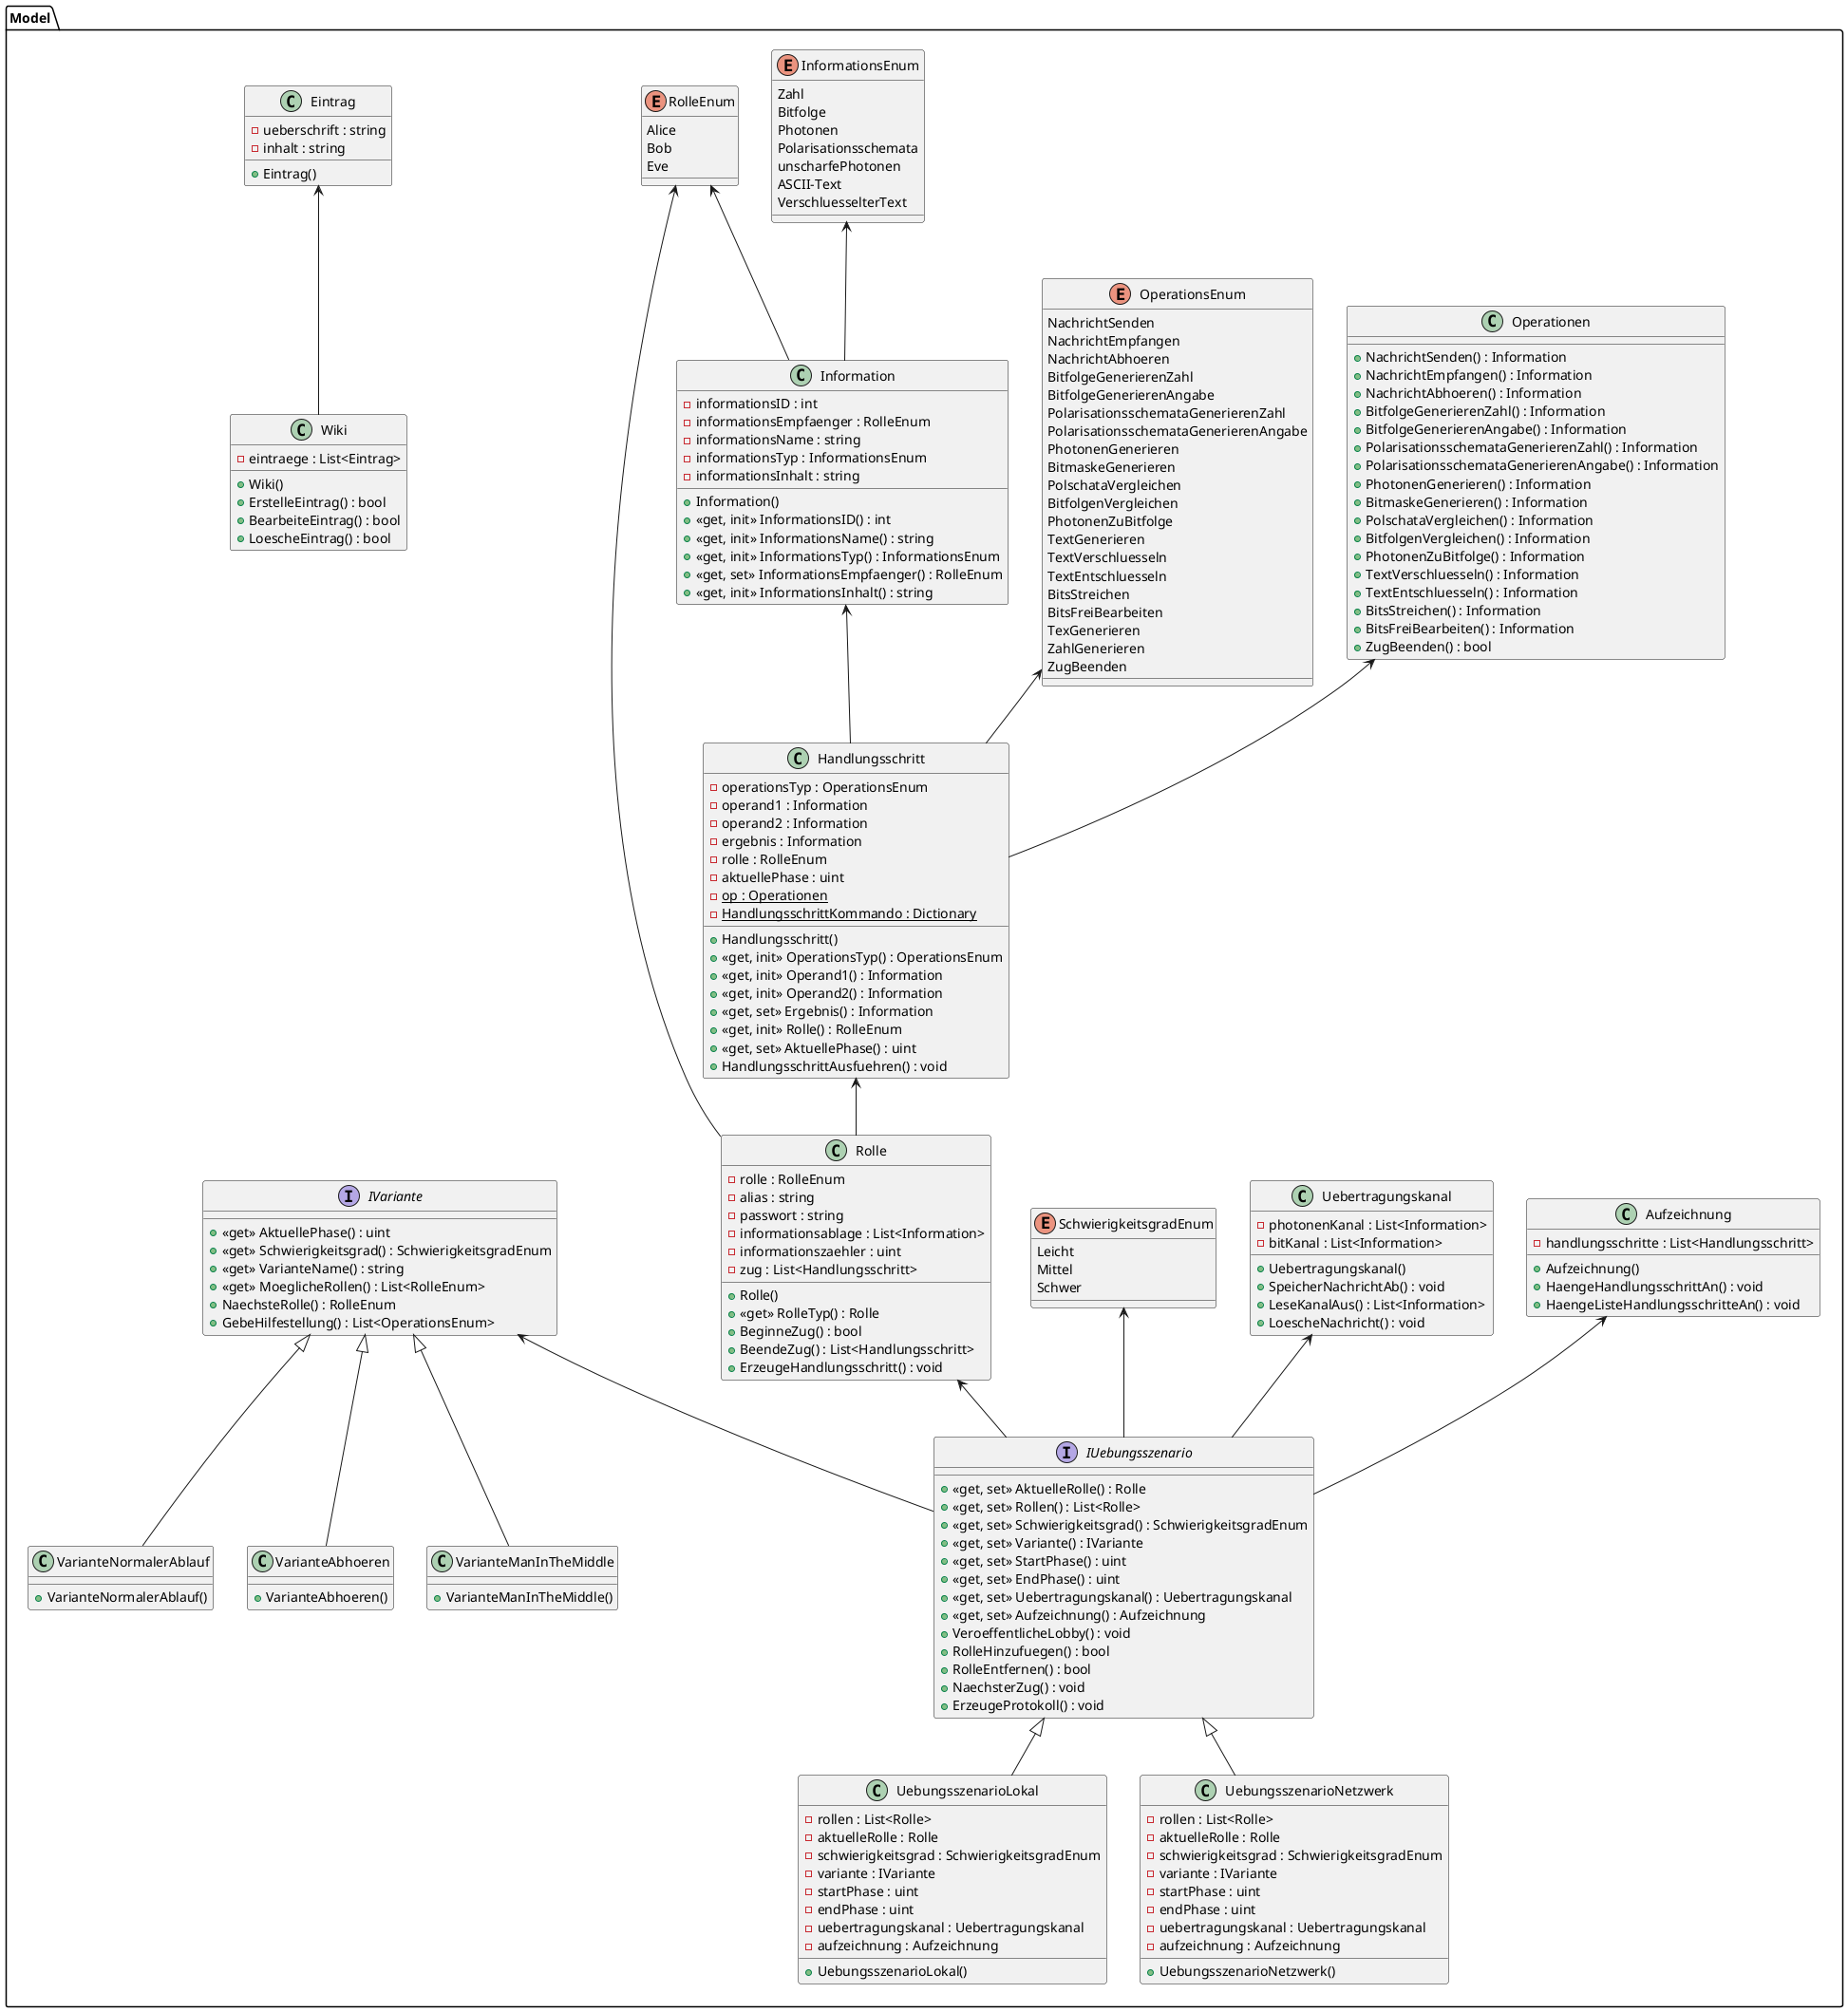 @startuml name

skinparam pageMargin 10
skinparam pageExternalColor gray
skinparam pageBorderColor black

/'************************************************************'/
/'PACKAGE Model												  '/
/'************************************************************'/
package Model
{
	together {
		interface IUebungsszenario
		{
			+ <<get, set>> AktuelleRolle() : Rolle
			+ <<get, set>> Rollen() : List<Rolle>
			+ <<get, set>> Schwierigkeitsgrad() : SchwierigkeitsgradEnum
			+ <<get, set>> Variante() : IVariante
			+ <<get, set>> StartPhase() : uint
			+ <<get, set>> EndPhase() : uint
			+ <<get, set>> Uebertragungskanal() : Uebertragungskanal
			+ <<get, set>> Aufzeichnung() : Aufzeichnung
			+ VeroeffentlicheLobby() : void
			+ RolleHinzufuegen() : bool
			+ RolleEntfernen() : bool
			+ NaechsterZug() : void
			+ ErzeugeProtokoll() : void
		}

		class UebungsszenarioLokal
		{
			- rollen : List<Rolle>
			- aktuelleRolle : Rolle
			- schwierigkeitsgrad : SchwierigkeitsgradEnum
			- variante : IVariante
			- startPhase : uint
			- endPhase : uint
			- uebertragungskanal : Uebertragungskanal
			- aufzeichnung : Aufzeichnung
			+ UebungsszenarioLokal()
		}

		class UebungsszenarioNetzwerk
		{
			- rollen : List<Rolle>
			- aktuelleRolle : Rolle
			- schwierigkeitsgrad : SchwierigkeitsgradEnum
			- variante : IVariante
			- startPhase : uint
			- endPhase : uint
			- uebertragungskanal : Uebertragungskanal
			- aufzeichnung : Aufzeichnung
			+ UebungsszenarioNetzwerk()
		}
	}

	together {
		class Aufzeichnung
		{
			- handlungsschritte : List<Handlungsschritt>
			+ Aufzeichnung()
			+ HaengeHandlungsschrittAn() : void
			+ HaengeListeHandlungsschritteAn() : void
		}

		class Uebertragungskanal
		{
			- photonenKanal : List<Information>
			- bitKanal : List<Information>
			+ Uebertragungskanal()
			+ SpeicherNachrichtAb() : void
			+ LeseKanalAus() : List<Information>
			+ LoescheNachricht() : void
		}

		enum SchwierigkeitsgradEnum
		{
			Leicht
			Mittel
			Schwer
		}
	}
	
	together {
		class Operationen
		{
			+ NachrichtSenden() : Information
			+ NachrichtEmpfangen() : Information 
			+ NachrichtAbhoeren() : Information 
			+ BitfolgeGenerierenZahl() : Information 
			+ BitfolgeGenerierenAngabe() : Information 
			+ PolarisationsschemataGenerierenZahl() : Information 
			+ PolarisationsschemataGenerierenAngabe() : Information 
			+ PhotonenGenerieren() : Information 
			+ BitmaskeGenerieren() : Information 
			+ PolschataVergleichen() : Information 
			+ BitfolgenVergleichen() : Information 
			+ PhotonenZuBitfolge() : Information 
			+ TextVerschluesseln() : Information 
			+ TextEntschluesseln() : Information 
			+ BitsStreichen() : Information 
			+ BitsFreiBearbeiten() : Information 
			+ ZugBeenden() : bool 
		}

		enum OperationsEnum
		{
			NachrichtSenden
			NachrichtEmpfangen
			NachrichtAbhoeren
			BitfolgeGenerierenZahl
			BitfolgeGenerierenAngabe
			PolarisationsschemataGenerierenZahl
			PolarisationsschemataGenerierenAngabe
			PhotonenGenerieren
			BitmaskeGenerieren
			PolschataVergleichen
			BitfolgenVergleichen
			PhotonenZuBitfolge
			TextGenerieren
			TextVerschluesseln
			TextEntschluesseln
			BitsStreichen
			BitsFreiBearbeiten
			TexGenerieren
			ZahlGenerieren
			ZugBeenden
		}
	}

	together {
		class Information
		{
			- informationsID : int
			- informationsEmpfaenger : RolleEnum
			- informationsName : string
			- informationsTyp : InformationsEnum
			- informationsInhalt : string
			+ Information()
			+ <<get, init>> InformationsID() : int
			+ <<get, init>> InformationsName() : string
			+ <<get, init>> InformationsTyp() : InformationsEnum
			+ <<get, set>> InformationsEmpfaenger() : RolleEnum
			+ <<get, init>> InformationsInhalt() : string
		}

		class Handlungsschritt
		{
			- operationsTyp : OperationsEnum
			- operand1 : Information
			- operand2 : Information
			- ergebnis : Information
			- rolle : RolleEnum
			- aktuellePhase : uint
			- {static} op : Operationen
			- {static} HandlungsschrittKommando : Dictionary
			+ Handlungsschritt()
			+ <<get, init>> OperationsTyp() : OperationsEnum
			+ <<get, init>> Operand1() : Information
			+ <<get, init>> Operand2() : Information
			+ <<get, set>> Ergebnis() : Information
			+ <<get, init>> Rolle() : RolleEnum
			+ <<get, set>> AktuellePhase() : uint
			+ HandlungsschrittAusfuehren() : void
		}

		class Rolle
		{
			- rolle : RolleEnum
			- alias : string
			- passwort : string
			- informationsablage : List<Information>
			- informationszaehler : uint
			- zug : List<Handlungsschritt>
			+ Rolle()
			+ <<get>> RolleTyp() : Rolle
			+ BeginneZug() : bool
			+ BeendeZug() : List<Handlungsschritt>
			+ ErzeugeHandlungsschritt() : void
		}

		enum InformationsEnum
		{
			Zahl
			Bitfolge
			Photonen
			Polarisationsschemata
			unscharfePhotonen
			ASCII-Text
			VerschluesselterText
		}

		enum RolleEnum
		{
			Alice
			Bob
			Eve
		}
	}

	together {
		interface IVariante
		{
			+ <<get>> AktuellePhase() : uint
			+ <<get>> Schwierigkeitsgrad() : SchwierigkeitsgradEnum
			+ <<get>> VarianteName() : string
			+ <<get>> MoeglicheRollen() : List<RolleEnum>
			+ NaechsteRolle() : RolleEnum
			+ GebeHilfestellung() : List<OperationsEnum>
		}

		class VarianteNormalerAblauf
		{
			+ VarianteNormalerAblauf()
		}

		class VarianteAbhoeren
		{
			+ VarianteAbhoeren()
		}

		class VarianteManInTheMiddle
		{
			+ VarianteManInTheMiddle()
		}
	}

	together {
		class Wiki
		{
			- eintraege : List<Eintrag>
			+ Wiki()
			+ ErstelleEintrag() : bool
			+ BearbeiteEintrag() : bool
			+ LoescheEintrag() : bool
		}

		class Eintrag
		{
			- ueberschrift : string
			- inhalt : string
			+ Eintrag()
		}
	}
}

 IVariante <|-- VarianteNormalerAblauf
 IVariante <|-- VarianteManInTheMiddle
 IVariante <|-- VarianteAbhoeren
 IVariante <-- IUebungsszenario
 
 IUebungsszenario <|-- UebungsszenarioLokal
 IUebungsszenario <|-- UebungsszenarioNetzwerk
 
 Rolle <-- IUebungsszenario

 InformationsEnum <-- Information
 
 Information <-- Handlungsschritt
 
 OperationsEnum <-- Handlungsschritt
 
 Handlungsschritt <-- Rolle
 
 Uebertragungskanal <-- IUebungsszenario
 
 SchwierigkeitsgradEnum <-- IUebungsszenario
 
 Aufzeichnung <-- IUebungsszenario
 
 RolleEnum <-- Rolle
 RolleEnum <-- Information
 
 Operationen <-- Handlungsschritt

Eintrag <-- Wiki

@enduml